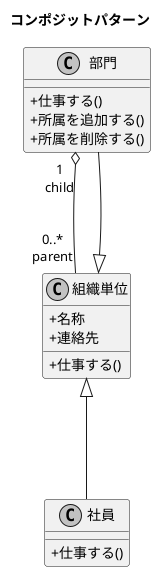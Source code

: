 @startuml 4-6.png
skinparam monochrome true
skinparam defaultFontName Ricty
hide footbox
skinparam classAttributeIconSize 0

title コンポジットパターン

部門 "1\nchild" o-- "0..*\nparent" 組織単位

class 組織単位 {
    +名称
    +連絡先
    +仕事する()
}

class 社員 {
    +仕事する()
}

class 部門 {
    +仕事する()
    +所属を追加する()
    +所属を削除する()
}

組織単位 <|--- 社員
組織単位 <|--- 部門


@enduml
